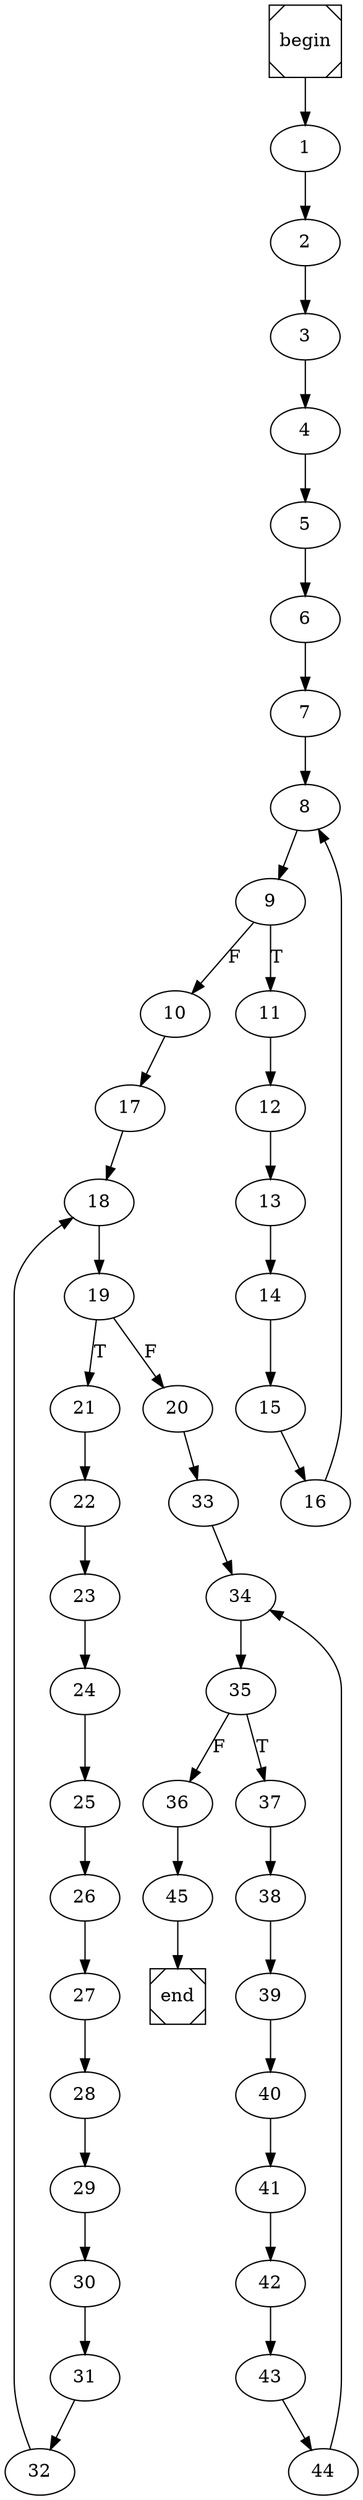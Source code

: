 digraph cfg {
	begin [shape=Msquare];
	end [shape=Msquare];
	begin -> 1;	1 -> 2;	2 -> 3;	3 -> 4;	4 -> 5;	5 -> 6;	6 -> 7;	7 -> 8;	8 -> 9;	9 -> 11[label=T];	9 -> 10[label=F];	10 -> 17;	11 -> 12;	12 -> 13;	13 -> 14;	14 -> 15;	15 -> 16;	16 -> 8;	17 -> 18;	18 -> 19;	19 -> 21[label=T];	19 -> 20[label=F];	20 -> 33;	21 -> 22;	22 -> 23;	23 -> 24;	24 -> 25;	25 -> 26;	26 -> 27;	27 -> 28;	28 -> 29;	29 -> 30;	30 -> 31;	31 -> 32;	32 -> 18;	33 -> 34;	34 -> 35;	35 -> 37[label=T];	35 -> 36[label=F];	36 -> 45;	37 -> 38;	38 -> 39;	39 -> 40;	40 -> 41;	41 -> 42;	42 -> 43;	43 -> 44;	44 -> 34;	45 -> end;}

